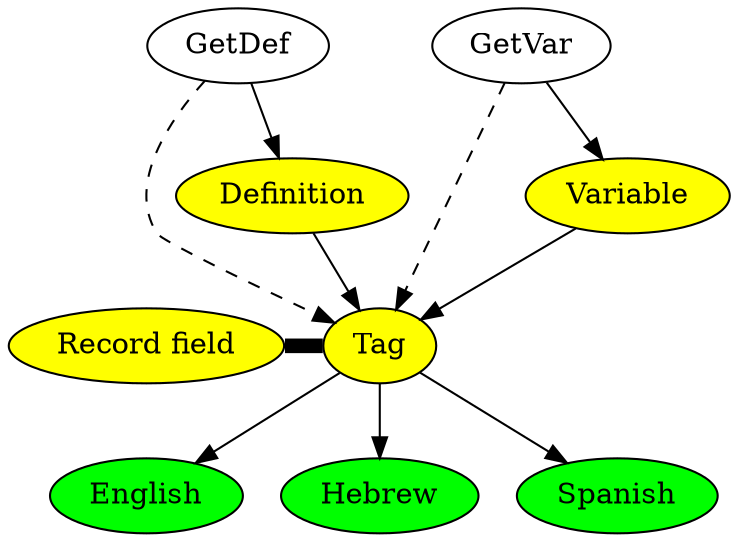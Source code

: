 digraph {
    Tag                      [style=filled, fillcolor=yellow];
    Def                      [style=filled, fillcolor=yellow, label="Definition"];
    Var                      [style=filled, fillcolor=yellow, label="Variable"];
    RecordField              [style=filled, fillcolor=yellow, label="Record field"];
    English, Hebrew, Spanish [style=filled, fillcolor=green];
    Tag -> English, Spanish, Hebrew;
    {
        rank = same; RecordField; Tag;
    }
    RecordField -> Tag [arrowhead=none, penwidth=7];
    Def, Var -> Tag;

    GetDef -> Def;
    GetVar -> Var;
    GetDef, GetVar -> Tag [style=dashed];
}